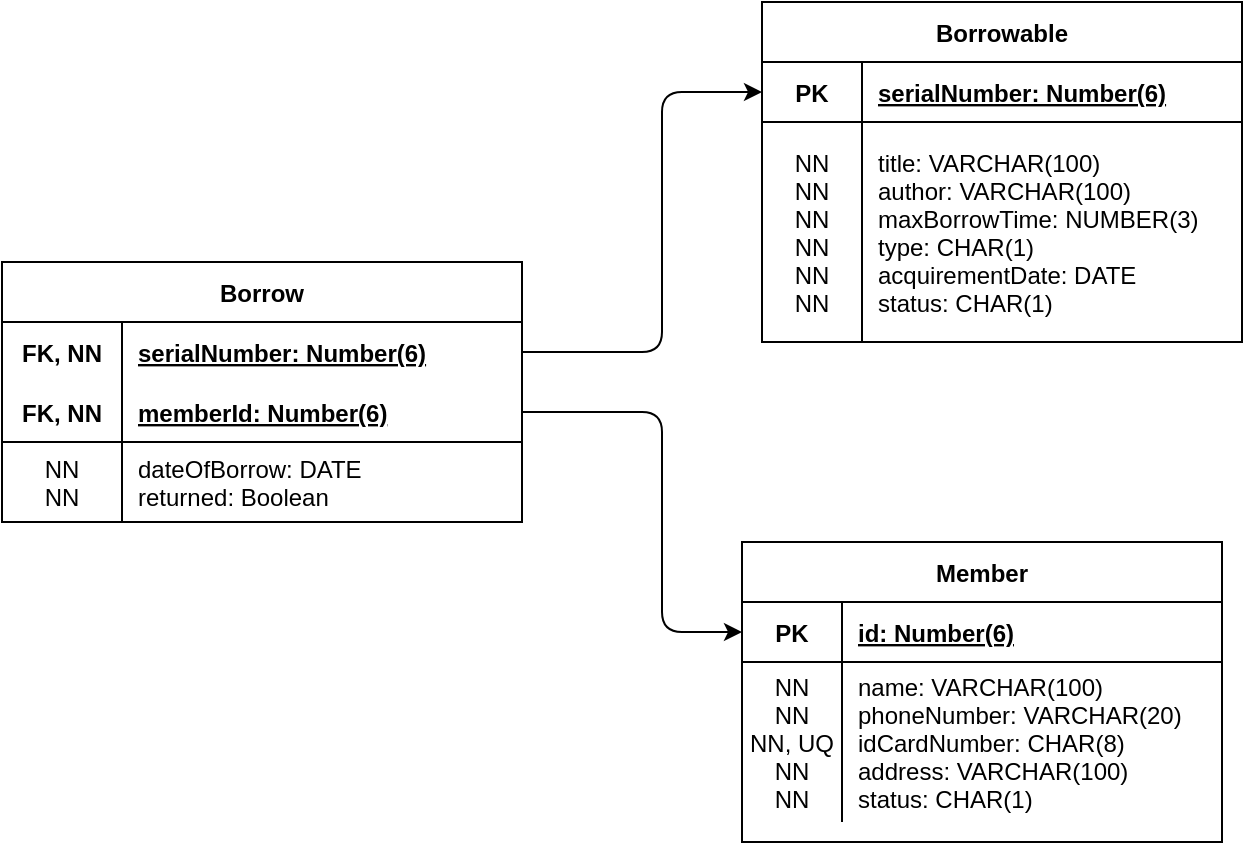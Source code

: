 <mxfile version="14.5.1" type="device"><diagram id="2yGChh8mXjAE9LW0SFF5" name="Page-1"><mxGraphModel dx="1102" dy="816" grid="1" gridSize="10" guides="1" tooltips="1" connect="1" arrows="1" fold="1" page="1" pageScale="1" pageWidth="850" pageHeight="1100" math="0" shadow="0"><root><mxCell id="0"/><mxCell id="1" parent="0"/><mxCell id="sb1nyJ5kN8DQmmT56foA-14" value="Borrow" style="shape=table;startSize=30;container=1;collapsible=1;childLayout=tableLayout;fixedRows=1;rowLines=0;fontStyle=1;align=center;resizeLast=1;" parent="1" vertex="1"><mxGeometry x="90" y="380" width="260" height="130" as="geometry"/></mxCell><mxCell id="sb1nyJ5kN8DQmmT56foA-15" value="" style="shape=partialRectangle;collapsible=0;dropTarget=0;pointerEvents=0;fillColor=none;top=0;left=0;bottom=0;right=0;points=[[0,0.5],[1,0.5]];portConstraint=eastwest;" parent="sb1nyJ5kN8DQmmT56foA-14" vertex="1"><mxGeometry y="30" width="260" height="30" as="geometry"/></mxCell><mxCell id="sb1nyJ5kN8DQmmT56foA-16" value="FK, NN" style="shape=partialRectangle;connectable=0;fillColor=none;top=0;left=0;bottom=0;right=0;fontStyle=1;overflow=hidden;" parent="sb1nyJ5kN8DQmmT56foA-15" vertex="1"><mxGeometry width="60" height="30" as="geometry"/></mxCell><mxCell id="sb1nyJ5kN8DQmmT56foA-17" value="serialNumber: Number(6)" style="shape=partialRectangle;connectable=0;fillColor=none;top=0;left=0;bottom=0;right=0;align=left;spacingLeft=6;fontStyle=5;overflow=hidden;" parent="sb1nyJ5kN8DQmmT56foA-15" vertex="1"><mxGeometry x="60" width="200" height="30" as="geometry"/></mxCell><mxCell id="sb1nyJ5kN8DQmmT56foA-18" value="" style="shape=partialRectangle;collapsible=0;dropTarget=0;pointerEvents=0;fillColor=none;top=0;left=0;bottom=1;right=0;points=[[0,0.5],[1,0.5]];portConstraint=eastwest;" parent="sb1nyJ5kN8DQmmT56foA-14" vertex="1"><mxGeometry y="60" width="260" height="30" as="geometry"/></mxCell><mxCell id="sb1nyJ5kN8DQmmT56foA-19" value="FK, NN" style="shape=partialRectangle;connectable=0;fillColor=none;top=0;left=0;bottom=0;right=0;fontStyle=1;overflow=hidden;" parent="sb1nyJ5kN8DQmmT56foA-18" vertex="1"><mxGeometry width="60" height="30" as="geometry"/></mxCell><mxCell id="sb1nyJ5kN8DQmmT56foA-20" value="memberId: Number(6)" style="shape=partialRectangle;connectable=0;fillColor=none;top=0;left=0;bottom=0;right=0;align=left;spacingLeft=6;fontStyle=5;overflow=hidden;" parent="sb1nyJ5kN8DQmmT56foA-18" vertex="1"><mxGeometry x="60" width="200" height="30" as="geometry"/></mxCell><mxCell id="sb1nyJ5kN8DQmmT56foA-21" value="" style="shape=partialRectangle;collapsible=0;dropTarget=0;pointerEvents=0;fillColor=none;top=0;left=0;bottom=0;right=0;points=[[0,0.5],[1,0.5]];portConstraint=eastwest;" parent="sb1nyJ5kN8DQmmT56foA-14" vertex="1"><mxGeometry y="90" width="260" height="40" as="geometry"/></mxCell><mxCell id="sb1nyJ5kN8DQmmT56foA-22" value="NN&#10;NN" style="shape=partialRectangle;connectable=0;fillColor=none;top=0;left=0;bottom=0;right=0;editable=1;overflow=hidden;" parent="sb1nyJ5kN8DQmmT56foA-21" vertex="1"><mxGeometry width="60" height="40" as="geometry"/></mxCell><mxCell id="sb1nyJ5kN8DQmmT56foA-23" value="dateOfBorrow: DATE&#10;returned: Boolean" style="shape=partialRectangle;connectable=0;fillColor=none;top=0;left=0;bottom=0;right=0;align=left;spacingLeft=6;overflow=hidden;" parent="sb1nyJ5kN8DQmmT56foA-21" vertex="1"><mxGeometry x="60" width="200" height="40" as="geometry"/></mxCell><mxCell id="sb1nyJ5kN8DQmmT56foA-40" value="Member" style="shape=table;startSize=30;container=1;collapsible=1;childLayout=tableLayout;fixedRows=1;rowLines=0;fontStyle=1;align=center;resizeLast=1;" parent="1" vertex="1"><mxGeometry x="460" y="520" width="240" height="150" as="geometry"/></mxCell><mxCell id="sb1nyJ5kN8DQmmT56foA-41" value="" style="shape=partialRectangle;collapsible=0;dropTarget=0;pointerEvents=0;fillColor=none;top=0;left=0;bottom=1;right=0;points=[[0,0.5],[1,0.5]];portConstraint=eastwest;" parent="sb1nyJ5kN8DQmmT56foA-40" vertex="1"><mxGeometry y="30" width="240" height="30" as="geometry"/></mxCell><mxCell id="sb1nyJ5kN8DQmmT56foA-42" value="PK" style="shape=partialRectangle;connectable=0;fillColor=none;top=0;left=0;bottom=0;right=0;fontStyle=1;overflow=hidden;" parent="sb1nyJ5kN8DQmmT56foA-41" vertex="1"><mxGeometry width="50" height="30" as="geometry"/></mxCell><mxCell id="sb1nyJ5kN8DQmmT56foA-43" value="id: Number(6)" style="shape=partialRectangle;connectable=0;fillColor=none;top=0;left=0;bottom=0;right=0;align=left;spacingLeft=6;fontStyle=5;overflow=hidden;" parent="sb1nyJ5kN8DQmmT56foA-41" vertex="1"><mxGeometry x="50" width="190" height="30" as="geometry"/></mxCell><mxCell id="sb1nyJ5kN8DQmmT56foA-47" value="" style="shape=partialRectangle;collapsible=0;dropTarget=0;pointerEvents=0;fillColor=none;top=0;left=0;bottom=0;right=0;points=[[0,0.5],[1,0.5]];portConstraint=eastwest;" parent="sb1nyJ5kN8DQmmT56foA-40" vertex="1"><mxGeometry y="60" width="240" height="80" as="geometry"/></mxCell><mxCell id="sb1nyJ5kN8DQmmT56foA-48" value="NN&#10;NN&#10;NN, UQ&#10;NN&#10;NN" style="shape=partialRectangle;connectable=0;fillColor=none;top=0;left=0;bottom=0;right=0;editable=1;overflow=hidden;" parent="sb1nyJ5kN8DQmmT56foA-47" vertex="1"><mxGeometry width="50" height="80" as="geometry"/></mxCell><mxCell id="sb1nyJ5kN8DQmmT56foA-49" value="name: VARCHAR(100)&#10;phoneNumber: VARCHAR(20)&#10;idCardNumber: CHAR(8)&#10;address: VARCHAR(100)&#10;status: CHAR(1)" style="shape=partialRectangle;connectable=0;fillColor=none;top=0;left=0;bottom=0;right=0;align=left;spacingLeft=6;overflow=hidden;" parent="sb1nyJ5kN8DQmmT56foA-47" vertex="1"><mxGeometry x="50" width="190" height="80" as="geometry"/></mxCell><mxCell id="sb1nyJ5kN8DQmmT56foA-83" value="Borrowable" style="shape=table;startSize=30;container=1;collapsible=1;childLayout=tableLayout;fixedRows=1;rowLines=0;fontStyle=1;align=center;resizeLast=1;" parent="1" vertex="1"><mxGeometry x="470" y="250" width="240" height="170" as="geometry"/></mxCell><mxCell id="sb1nyJ5kN8DQmmT56foA-84" value="" style="shape=partialRectangle;collapsible=0;dropTarget=0;pointerEvents=0;fillColor=none;top=0;left=0;bottom=1;right=0;points=[[0,0.5],[1,0.5]];portConstraint=eastwest;" parent="sb1nyJ5kN8DQmmT56foA-83" vertex="1"><mxGeometry y="30" width="240" height="30" as="geometry"/></mxCell><mxCell id="sb1nyJ5kN8DQmmT56foA-85" value="PK" style="shape=partialRectangle;connectable=0;fillColor=none;top=0;left=0;bottom=0;right=0;fontStyle=1;overflow=hidden;" parent="sb1nyJ5kN8DQmmT56foA-84" vertex="1"><mxGeometry width="50" height="30" as="geometry"/></mxCell><mxCell id="sb1nyJ5kN8DQmmT56foA-86" value="serialNumber: Number(6)" style="shape=partialRectangle;connectable=0;fillColor=none;top=0;left=0;bottom=0;right=0;align=left;spacingLeft=6;fontStyle=5;overflow=hidden;" parent="sb1nyJ5kN8DQmmT56foA-84" vertex="1"><mxGeometry x="50" width="190" height="30" as="geometry"/></mxCell><mxCell id="sb1nyJ5kN8DQmmT56foA-87" value="" style="shape=partialRectangle;collapsible=0;dropTarget=0;pointerEvents=0;fillColor=none;top=0;left=0;bottom=0;right=0;points=[[0,0.5],[1,0.5]];portConstraint=eastwest;" parent="sb1nyJ5kN8DQmmT56foA-83" vertex="1"><mxGeometry y="60" width="240" height="110" as="geometry"/></mxCell><mxCell id="sb1nyJ5kN8DQmmT56foA-88" value="NN&#10;NN&#10;NN&#10;NN&#10;NN&#10;NN" style="shape=partialRectangle;connectable=0;fillColor=none;top=0;left=0;bottom=0;right=0;editable=1;overflow=hidden;" parent="sb1nyJ5kN8DQmmT56foA-87" vertex="1"><mxGeometry width="50" height="110" as="geometry"/></mxCell><mxCell id="sb1nyJ5kN8DQmmT56foA-89" value="title: VARCHAR(100)&#10;author: VARCHAR(100)&#10;maxBorrowTime: NUMBER(3)&#10;type: CHAR(1)&#10;acquirementDate: DATE&#10;status: CHAR(1)" style="shape=partialRectangle;connectable=0;fillColor=none;top=0;left=0;bottom=0;right=0;align=left;spacingLeft=6;overflow=hidden;" parent="sb1nyJ5kN8DQmmT56foA-87" vertex="1"><mxGeometry x="50" width="190" height="110" as="geometry"/></mxCell><mxCell id="sb1nyJ5kN8DQmmT56foA-90" value="" style="endArrow=classic;html=1;exitX=1;exitY=0.5;exitDx=0;exitDy=0;entryX=0;entryY=0.5;entryDx=0;entryDy=0;" parent="1" source="sb1nyJ5kN8DQmmT56foA-15" target="sb1nyJ5kN8DQmmT56foA-84" edge="1"><mxGeometry width="50" height="50" relative="1" as="geometry"><mxPoint x="360" y="510" as="sourcePoint"/><mxPoint x="470" y="325" as="targetPoint"/><Array as="points"><mxPoint x="420" y="425"/><mxPoint x="420" y="295"/></Array></mxGeometry></mxCell><mxCell id="sb1nyJ5kN8DQmmT56foA-91" value="" style="endArrow=classic;html=1;exitX=1;exitY=0.5;exitDx=0;exitDy=0;entryX=0;entryY=0.5;entryDx=0;entryDy=0;" parent="1" source="sb1nyJ5kN8DQmmT56foA-18" target="sb1nyJ5kN8DQmmT56foA-41" edge="1"><mxGeometry width="50" height="50" relative="1" as="geometry"><mxPoint x="370" y="520" as="sourcePoint"/><mxPoint x="420" y="470" as="targetPoint"/><Array as="points"><mxPoint x="420" y="455"/><mxPoint x="420" y="565"/></Array></mxGeometry></mxCell></root></mxGraphModel></diagram></mxfile>